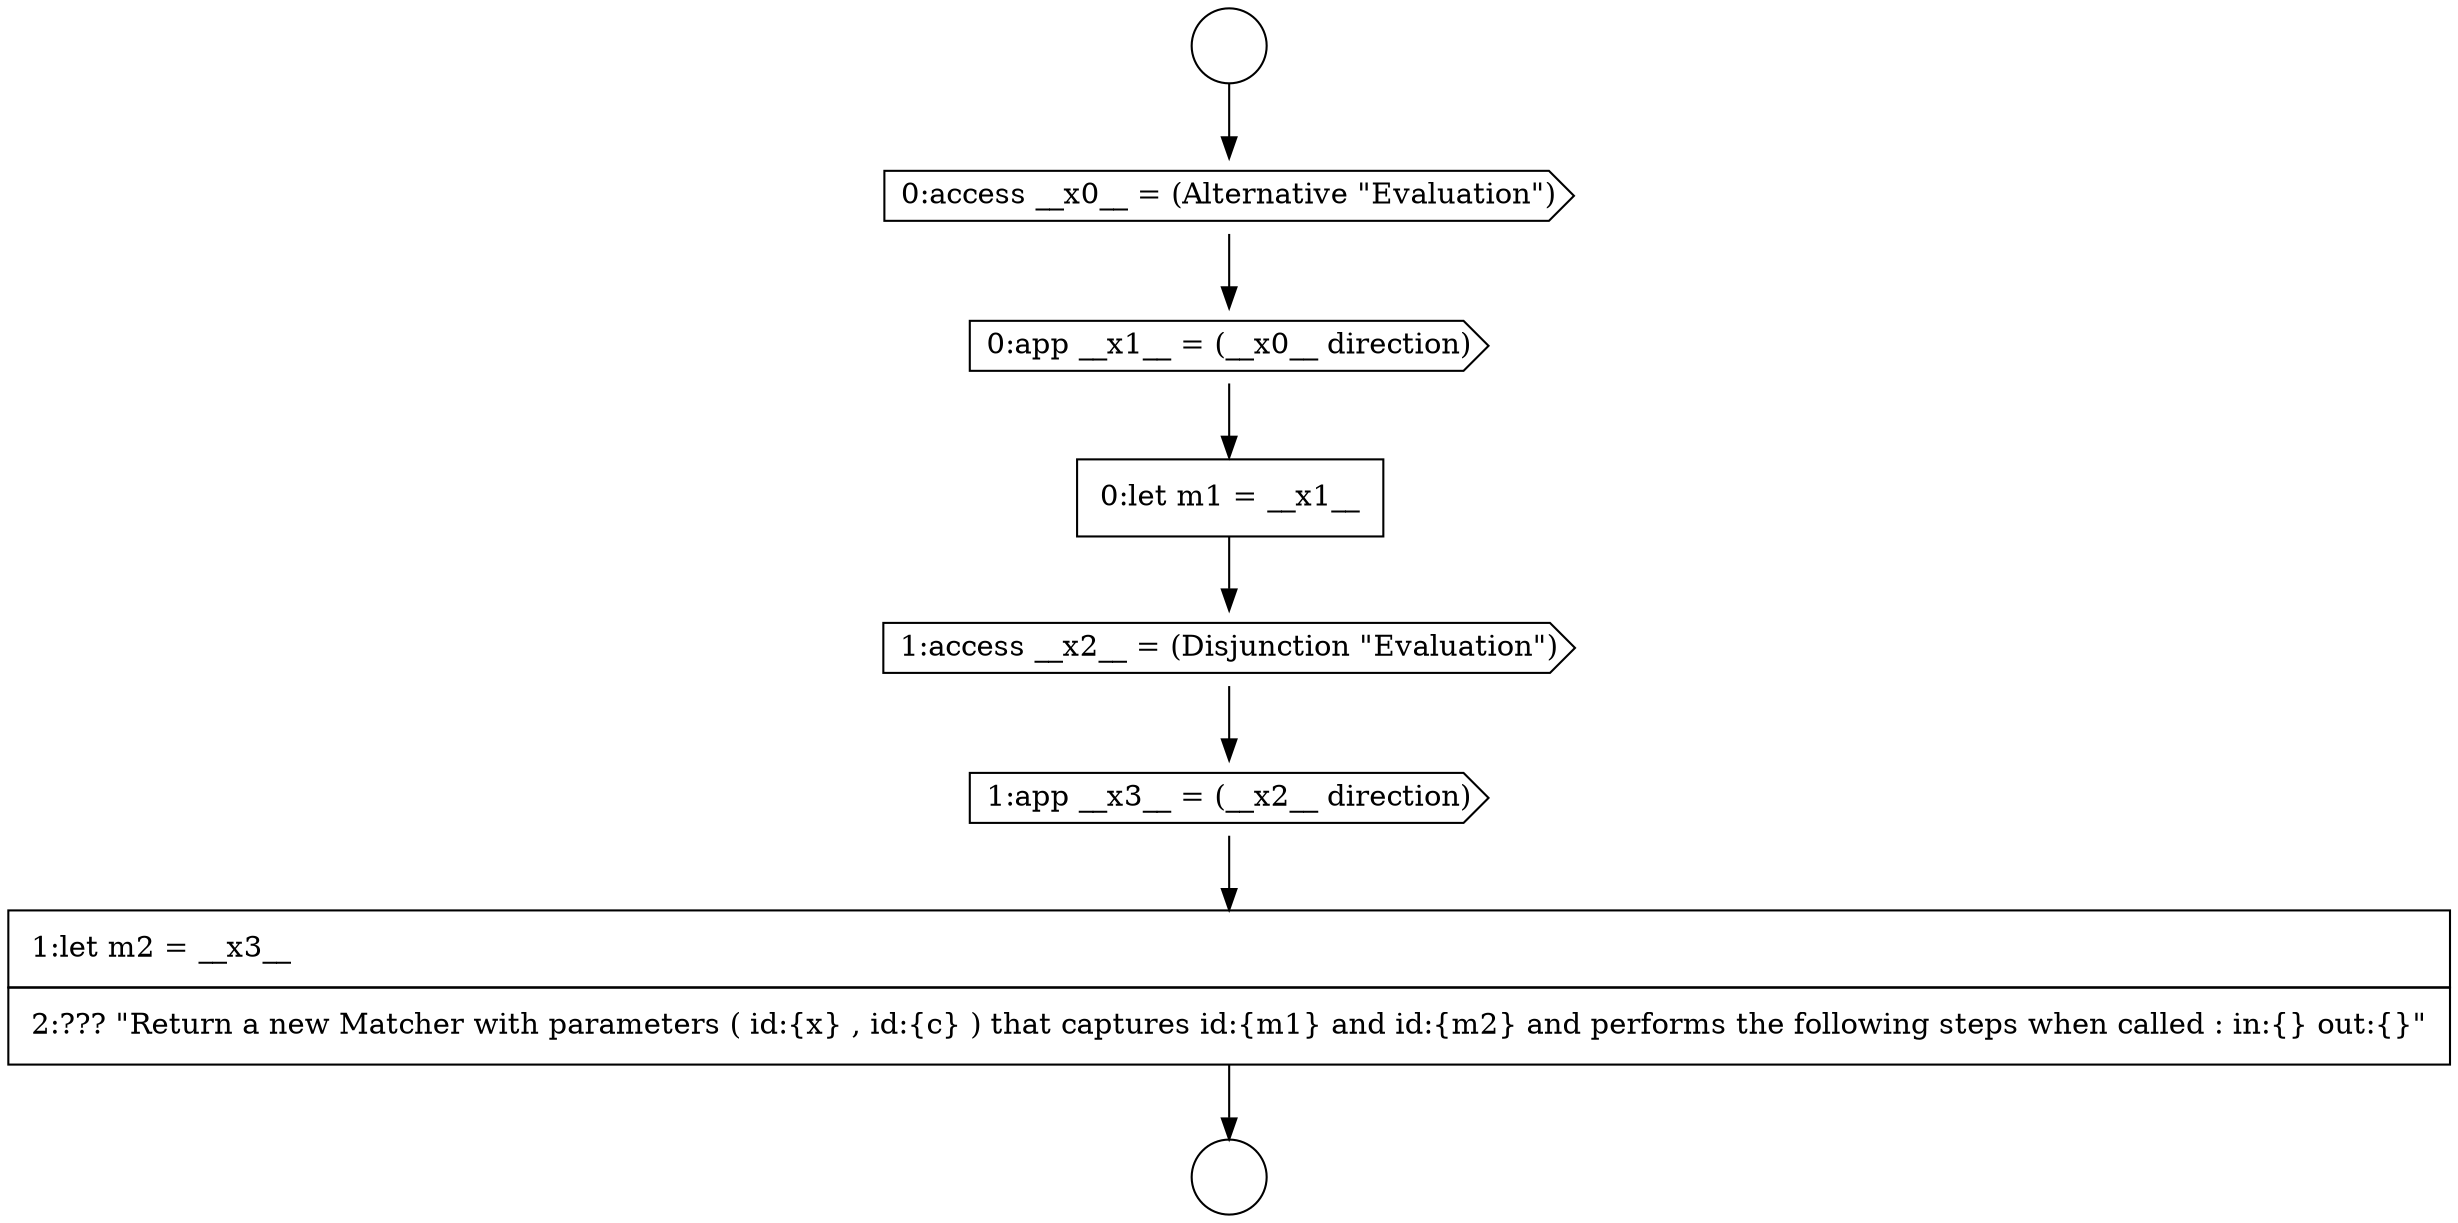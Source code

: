 digraph {
  node14574 [shape=cds, label=<<font color="black">1:access __x2__ = (Disjunction &quot;Evaluation&quot;)</font>> color="black" fillcolor="white" style=filled]
  node14570 [shape=circle label=" " color="black" fillcolor="white" style=filled]
  node14569 [shape=circle label=" " color="black" fillcolor="white" style=filled]
  node14573 [shape=none, margin=0, label=<<font color="black">
    <table border="0" cellborder="1" cellspacing="0" cellpadding="10">
      <tr><td align="left">0:let m1 = __x1__</td></tr>
    </table>
  </font>> color="black" fillcolor="white" style=filled]
  node14572 [shape=cds, label=<<font color="black">0:app __x1__ = (__x0__ direction)</font>> color="black" fillcolor="white" style=filled]
  node14576 [shape=none, margin=0, label=<<font color="black">
    <table border="0" cellborder="1" cellspacing="0" cellpadding="10">
      <tr><td align="left">1:let m2 = __x3__</td></tr>
      <tr><td align="left">2:??? &quot;Return a new Matcher with parameters ( id:{x} , id:{c} ) that captures id:{m1} and id:{m2} and performs the following steps when called : in:{} out:{}&quot;</td></tr>
    </table>
  </font>> color="black" fillcolor="white" style=filled]
  node14571 [shape=cds, label=<<font color="black">0:access __x0__ = (Alternative &quot;Evaluation&quot;)</font>> color="black" fillcolor="white" style=filled]
  node14575 [shape=cds, label=<<font color="black">1:app __x3__ = (__x2__ direction)</font>> color="black" fillcolor="white" style=filled]
  node14574 -> node14575 [ color="black"]
  node14576 -> node14570 [ color="black"]
  node14569 -> node14571 [ color="black"]
  node14571 -> node14572 [ color="black"]
  node14573 -> node14574 [ color="black"]
  node14575 -> node14576 [ color="black"]
  node14572 -> node14573 [ color="black"]
}

